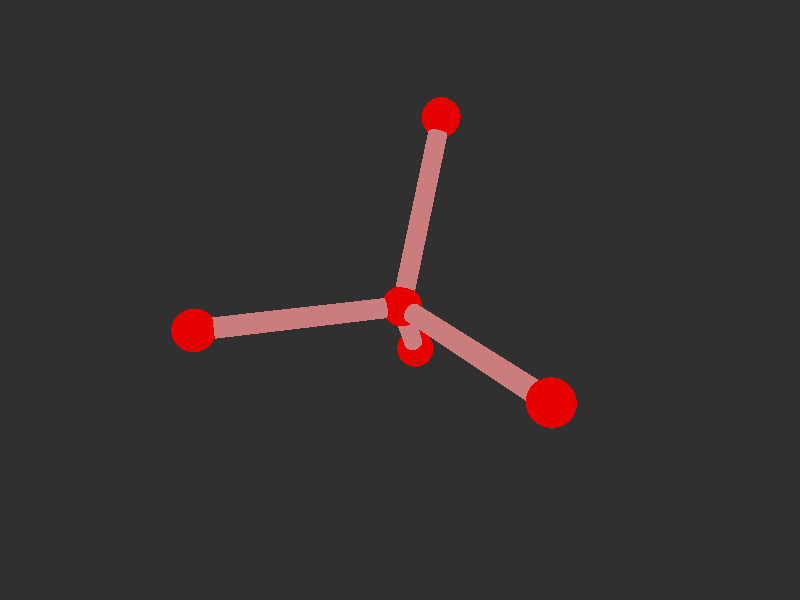 #version 3.7; 
    global_settings { assumed_gamma 1.0 }
    

    camera {
    location  <20, 20, 20>
    right     x*image_width/image_height
    look_at   <0, 0, 0>
    angle 58
    }

    background { color rgb<1,1,1>*0.03 }


    light_source { <-20, 30, -25> color red 0.6 green 0.6 blue 0.6 }
    light_source { < 20, 30, -25> color red 0.6 green 0.6 blue 0.6 }
    
    #declare m = 1;
    union {

    union {
    sphere { m*<-0.679864633376327,-1.0011526549259309,-0.5644008528524171>, 1 }        
    sphere {  m*<0.7393028608238358,-0.011213741046012915,9.284889244182738>, 1 }
    sphere {  m*<8.10709005914663,-0.296305991838276,-5.285788184891198>, 1 }
    sphere {  m*<-6.788873134542353,6.226775381782372,-3.7949812817095934>, 1}
    sphere { m*<-2.7091650418327617,-5.420572707779599,-1.5041446059421597>, 1 }    

        pigment { color rgb<0.8,0,0>  }
    finish { ambient 0.1 diffuse 0.7 phong 1 }
    }    
    union {
    cylinder { m*<0.7393028608238358,-0.011213741046012915,9.284889244182738>, <-0.679864633376327,-1.0011526549259309,-0.5644008528524171>, 0.5 }
    cylinder { m*<8.10709005914663,-0.296305991838276,-5.285788184891198>, <-0.679864633376327,-1.0011526549259309,-0.5644008528524171>, 0.5}
    cylinder { m*<-6.788873134542353,6.226775381782372,-3.7949812817095934>, <-0.679864633376327,-1.0011526549259309,-0.5644008528524171>, 0.5 }
    cylinder {  m*<-2.7091650418327617,-5.420572707779599,-1.5041446059421597>, <-0.679864633376327,-1.0011526549259309,-0.5644008528524171>, 0.5}

    pigment { color rgb<0.6,.2,.2>  }
    finish { ambient 0.1 diffuse 0.7 phong 1 }    
    }
    
    // rotate <0, 0, 0>
    }
    #version 3.7; 
    global_settings { assumed_gamma 1.0 }
    

    camera {
    location  <20, 20, 20>
    right     x*image_width/image_height
    look_at   <0, 0, 0>
    angle 58
    }

    background { color rgb<1,1,1>*0.03 }


    light_source { <-20, 30, -25> color red 0.6 green 0.6 blue 0.6 }
    light_source { < 20, 30, -25> color red 0.6 green 0.6 blue 0.6 }
    
    #declare m = 1;
    union {

    union {
    sphere { m*<-0.679864633376327,-1.0011526549259309,-0.5644008528524171>, 1 }        
    sphere {  m*<0.7393028608238358,-0.011213741046012915,9.284889244182738>, 1 }
    sphere {  m*<8.10709005914663,-0.296305991838276,-5.285788184891198>, 1 }
    sphere {  m*<-6.788873134542353,6.226775381782372,-3.7949812817095934>, 1}
    sphere { m*<-2.7091650418327617,-5.420572707779599,-1.5041446059421597>, 1 }    

        pigment { color rgb<0.8,0,0>  }
    finish { ambient 0.1 diffuse 0.7 phong 1 }
    }    
    union {
    cylinder { m*<0.7393028608238358,-0.011213741046012915,9.284889244182738>, <-0.679864633376327,-1.0011526549259309,-0.5644008528524171>, 0.5 }
    cylinder { m*<8.10709005914663,-0.296305991838276,-5.285788184891198>, <-0.679864633376327,-1.0011526549259309,-0.5644008528524171>, 0.5}
    cylinder { m*<-6.788873134542353,6.226775381782372,-3.7949812817095934>, <-0.679864633376327,-1.0011526549259309,-0.5644008528524171>, 0.5 }
    cylinder {  m*<-2.7091650418327617,-5.420572707779599,-1.5041446059421597>, <-0.679864633376327,-1.0011526549259309,-0.5644008528524171>, 0.5}

    pigment { color rgb<0.6,.2,.2>  }
    finish { ambient 0.1 diffuse 0.7 phong 1 }    
    }
    
    // rotate <0, 0, 0>
    }
    